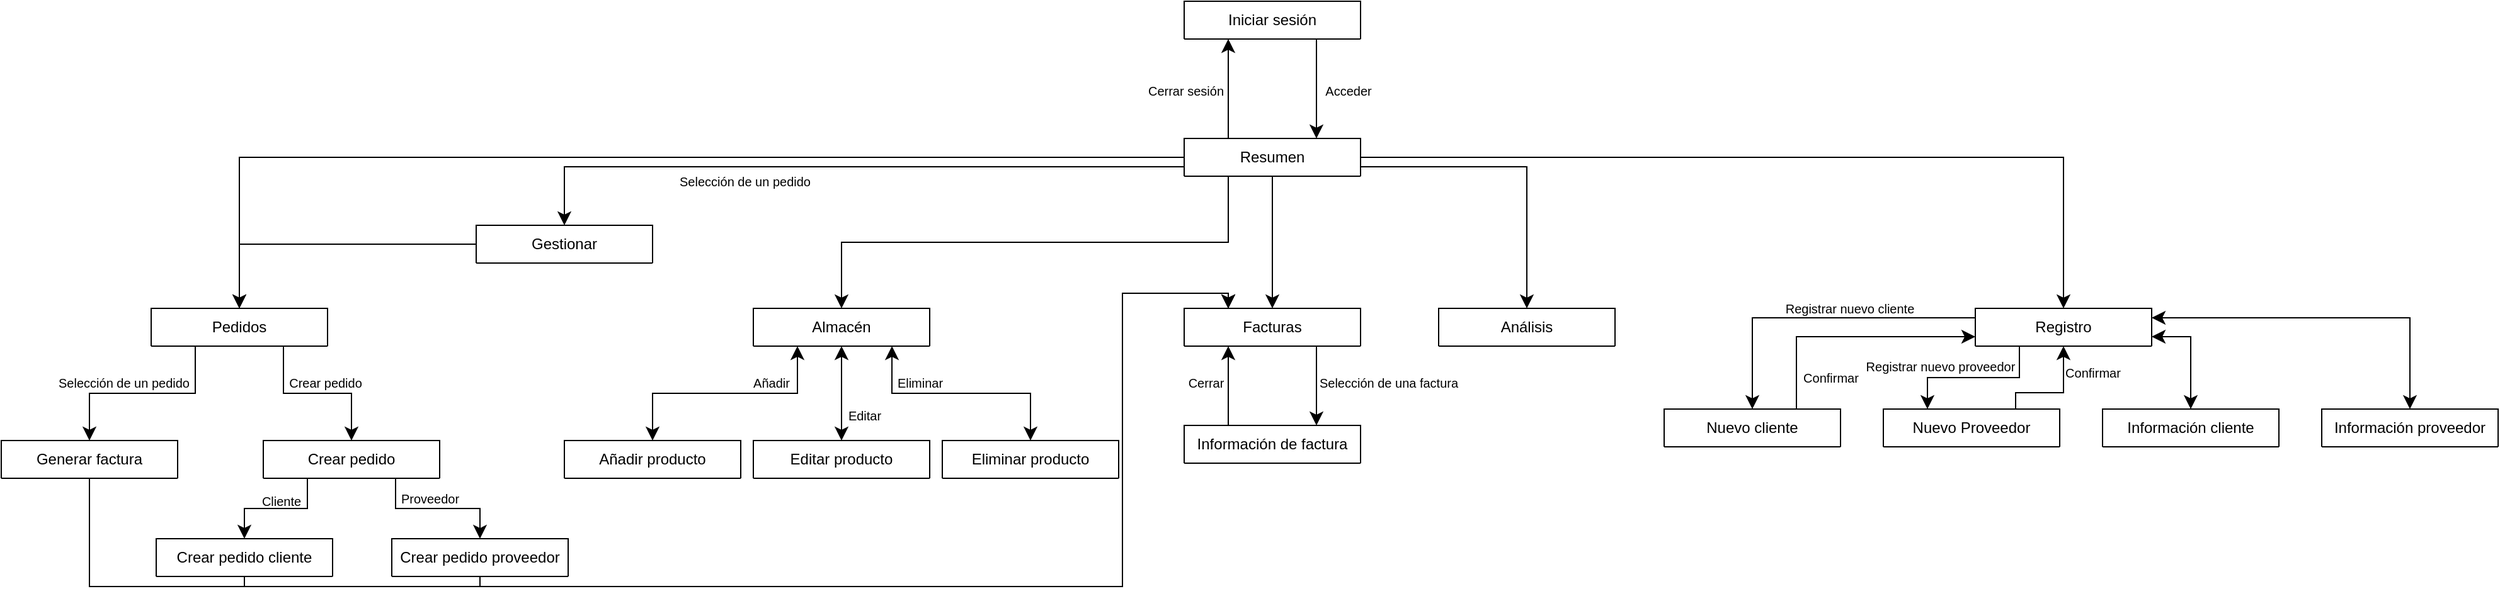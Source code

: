 <mxfile version="24.8.6">
  <diagram id="prtHgNgQTEPvFCAcTncT" name="Page-1">
    <mxGraphModel dx="2049" dy="1174" grid="0" gridSize="10" guides="1" tooltips="1" connect="1" arrows="1" fold="1" page="1" pageScale="1" pageWidth="2339" pageHeight="3300" math="0" shadow="0">
      <root>
        <mxCell id="0" />
        <mxCell id="1" parent="0" />
        <mxCell id="aT-yTocLdtJ3VFotdx8K-63" style="edgeStyle=orthogonalEdgeStyle;rounded=0;orthogonalLoop=1;jettySize=auto;html=1;entryX=0.5;entryY=0;entryDx=0;entryDy=0;fontSize=12;startSize=8;endSize=8;exitX=0;exitY=0.75;exitDx=0;exitDy=0;" parent="1" source="aT-yTocLdtJ3VFotdx8K-3" target="aT-yTocLdtJ3VFotdx8K-61" edge="1">
          <mxGeometry relative="1" as="geometry">
            <mxPoint x="974" y="259" as="sourcePoint" />
          </mxGeometry>
        </mxCell>
        <mxCell id="aT-yTocLdtJ3VFotdx8K-3" value="Resumen" style="swimlane;fontStyle=0;childLayout=stackLayout;horizontal=1;startSize=30;horizontalStack=0;resizeParent=1;resizeParentMax=0;resizeLast=0;collapsible=1;marginBottom=0;whiteSpace=wrap;html=1;" parent="1" vertex="1">
          <mxGeometry x="989" y="225" width="140" height="30" as="geometry" />
        </mxCell>
        <mxCell id="aT-yTocLdtJ3VFotdx8K-7" value="Iniciar sesión" style="swimlane;fontStyle=0;childLayout=stackLayout;horizontal=1;startSize=30;horizontalStack=0;resizeParent=1;resizeParentMax=0;resizeLast=0;collapsible=1;marginBottom=0;whiteSpace=wrap;html=1;" parent="1" vertex="1">
          <mxGeometry x="989" y="116" width="140" height="30" as="geometry" />
        </mxCell>
        <mxCell id="aT-yTocLdtJ3VFotdx8K-9" value="" style="endArrow=classic;html=1;rounded=0;fontSize=12;startSize=8;endSize=8;curved=1;exitX=0.25;exitY=0;exitDx=0;exitDy=0;entryX=0.25;entryY=1;entryDx=0;entryDy=0;" parent="1" source="aT-yTocLdtJ3VFotdx8K-3" target="aT-yTocLdtJ3VFotdx8K-7" edge="1">
          <mxGeometry width="50" height="50" relative="1" as="geometry">
            <mxPoint x="1016" y="220" as="sourcePoint" />
            <mxPoint x="1066" y="170" as="targetPoint" />
          </mxGeometry>
        </mxCell>
        <mxCell id="aT-yTocLdtJ3VFotdx8K-10" value="" style="endArrow=classic;html=1;rounded=0;fontSize=12;startSize=8;endSize=8;curved=1;exitX=0.75;exitY=1;exitDx=0;exitDy=0;entryX=0.75;entryY=0;entryDx=0;entryDy=0;" parent="1" source="aT-yTocLdtJ3VFotdx8K-7" target="aT-yTocLdtJ3VFotdx8K-3" edge="1">
          <mxGeometry width="50" height="50" relative="1" as="geometry">
            <mxPoint x="1048" y="219" as="sourcePoint" />
            <mxPoint x="1098" y="169" as="targetPoint" />
          </mxGeometry>
        </mxCell>
        <mxCell id="aT-yTocLdtJ3VFotdx8K-11" value="Cerrar sesión" style="text;html=1;align=center;verticalAlign=middle;resizable=0;points=[];autosize=1;strokeColor=none;fillColor=none;fontSize=10;" parent="1" vertex="1">
          <mxGeometry x="951" y="174.5" width="78" height="24" as="geometry" />
        </mxCell>
        <mxCell id="aT-yTocLdtJ3VFotdx8K-12" value="Acceder" style="text;html=1;align=center;verticalAlign=middle;resizable=0;points=[];autosize=1;strokeColor=none;fillColor=none;fontSize=10;" parent="1" vertex="1">
          <mxGeometry x="1091" y="174.5" width="55" height="24" as="geometry" />
        </mxCell>
        <mxCell id="aT-yTocLdtJ3VFotdx8K-35" style="edgeStyle=orthogonalEdgeStyle;rounded=0;orthogonalLoop=1;jettySize=auto;html=1;exitX=0.25;exitY=1;exitDx=0;exitDy=0;entryX=0.5;entryY=0;entryDx=0;entryDy=0;fontSize=12;startSize=8;endSize=8;" parent="1" source="aT-yTocLdtJ3VFotdx8K-13" target="aT-yTocLdtJ3VFotdx8K-34" edge="1">
          <mxGeometry relative="1" as="geometry" />
        </mxCell>
        <mxCell id="aT-yTocLdtJ3VFotdx8K-38" style="edgeStyle=orthogonalEdgeStyle;rounded=0;orthogonalLoop=1;jettySize=auto;html=1;exitX=0.75;exitY=1;exitDx=0;exitDy=0;entryX=0.5;entryY=0;entryDx=0;entryDy=0;fontSize=12;startSize=8;endSize=8;" parent="1" source="aT-yTocLdtJ3VFotdx8K-13" target="aT-yTocLdtJ3VFotdx8K-37" edge="1">
          <mxGeometry relative="1" as="geometry" />
        </mxCell>
        <mxCell id="aT-yTocLdtJ3VFotdx8K-13" value="Pedidos" style="swimlane;fontStyle=0;childLayout=stackLayout;horizontal=1;startSize=30;horizontalStack=0;resizeParent=1;resizeParentMax=0;resizeLast=0;collapsible=1;marginBottom=0;whiteSpace=wrap;html=1;" parent="1" vertex="1">
          <mxGeometry x="169" y="360" width="140" height="30" as="geometry" />
        </mxCell>
        <mxCell id="aT-yTocLdtJ3VFotdx8K-14" value="Almacén" style="swimlane;fontStyle=0;childLayout=stackLayout;horizontal=1;startSize=30;horizontalStack=0;resizeParent=1;resizeParentMax=0;resizeLast=0;collapsible=1;marginBottom=0;whiteSpace=wrap;html=1;" parent="1" vertex="1">
          <mxGeometry x="647" y="360" width="140" height="30" as="geometry" />
        </mxCell>
        <mxCell id="aT-yTocLdtJ3VFotdx8K-52" style="edgeStyle=none;curved=1;rounded=0;orthogonalLoop=1;jettySize=auto;html=1;exitX=0.75;exitY=1;exitDx=0;exitDy=0;entryX=0.75;entryY=0;entryDx=0;entryDy=0;fontSize=12;startSize=8;endSize=8;" parent="1" source="aT-yTocLdtJ3VFotdx8K-15" target="aT-yTocLdtJ3VFotdx8K-51" edge="1">
          <mxGeometry relative="1" as="geometry" />
        </mxCell>
        <mxCell id="aT-yTocLdtJ3VFotdx8K-15" value="Facturas" style="swimlane;fontStyle=0;childLayout=stackLayout;horizontal=1;startSize=30;horizontalStack=0;resizeParent=1;resizeParentMax=0;resizeLast=0;collapsible=1;marginBottom=0;whiteSpace=wrap;html=1;" parent="1" vertex="1">
          <mxGeometry x="989" y="360" width="140" height="30" as="geometry" />
        </mxCell>
        <mxCell id="aT-yTocLdtJ3VFotdx8K-16" value="Análisis" style="swimlane;fontStyle=0;childLayout=stackLayout;horizontal=1;startSize=30;horizontalStack=0;resizeParent=1;resizeParentMax=0;resizeLast=0;collapsible=1;marginBottom=0;whiteSpace=wrap;html=1;" parent="1" vertex="1">
          <mxGeometry x="1191" y="360" width="140" height="30" as="geometry" />
        </mxCell>
        <mxCell id="aT-yTocLdtJ3VFotdx8K-69" style="edgeStyle=orthogonalEdgeStyle;rounded=0;orthogonalLoop=1;jettySize=auto;html=1;exitX=0;exitY=0.25;exitDx=0;exitDy=0;entryX=0.5;entryY=0;entryDx=0;entryDy=0;fontSize=12;startSize=8;endSize=8;" parent="1" source="aT-yTocLdtJ3VFotdx8K-17" target="aT-yTocLdtJ3VFotdx8K-67" edge="1">
          <mxGeometry relative="1" as="geometry" />
        </mxCell>
        <mxCell id="aT-yTocLdtJ3VFotdx8K-71" style="edgeStyle=orthogonalEdgeStyle;rounded=0;orthogonalLoop=1;jettySize=auto;html=1;exitX=0.25;exitY=1;exitDx=0;exitDy=0;entryX=0.25;entryY=0;entryDx=0;entryDy=0;fontSize=12;startSize=8;endSize=8;" parent="1" source="aT-yTocLdtJ3VFotdx8K-17" target="aT-yTocLdtJ3VFotdx8K-68" edge="1">
          <mxGeometry relative="1" as="geometry" />
        </mxCell>
        <mxCell id="aT-yTocLdtJ3VFotdx8K-17" value="Registro" style="swimlane;fontStyle=0;childLayout=stackLayout;horizontal=1;startSize=30;horizontalStack=0;resizeParent=1;resizeParentMax=0;resizeLast=0;collapsible=1;marginBottom=0;whiteSpace=wrap;html=1;" parent="1" vertex="1">
          <mxGeometry x="1617" y="360" width="140" height="30" as="geometry" />
        </mxCell>
        <mxCell id="aT-yTocLdtJ3VFotdx8K-18" value="" style="endArrow=classic;html=1;rounded=0;fontSize=12;startSize=8;endSize=8;exitX=0;exitY=0.5;exitDx=0;exitDy=0;entryX=0.5;entryY=0;entryDx=0;entryDy=0;edgeStyle=orthogonalEdgeStyle;" parent="1" source="aT-yTocLdtJ3VFotdx8K-3" target="aT-yTocLdtJ3VFotdx8K-13" edge="1">
          <mxGeometry width="50" height="50" relative="1" as="geometry">
            <mxPoint x="898" y="251" as="sourcePoint" />
            <mxPoint x="898" y="172" as="targetPoint" />
          </mxGeometry>
        </mxCell>
        <mxCell id="aT-yTocLdtJ3VFotdx8K-19" value="" style="endArrow=classic;html=1;rounded=0;fontSize=12;startSize=8;endSize=8;entryX=0.5;entryY=0;entryDx=0;entryDy=0;edgeStyle=orthogonalEdgeStyle;exitX=0.25;exitY=1;exitDx=0;exitDy=0;" parent="1" source="aT-yTocLdtJ3VFotdx8K-3" target="aT-yTocLdtJ3VFotdx8K-14" edge="1">
          <mxGeometry width="50" height="50" relative="1" as="geometry">
            <mxPoint x="972" y="252" as="sourcePoint" />
            <mxPoint x="665" y="370" as="targetPoint" />
          </mxGeometry>
        </mxCell>
        <mxCell id="aT-yTocLdtJ3VFotdx8K-20" value="" style="endArrow=classic;html=1;rounded=0;fontSize=12;startSize=8;endSize=8;curved=1;exitX=0.5;exitY=1;exitDx=0;exitDy=0;entryX=0.5;entryY=0;entryDx=0;entryDy=0;" parent="1" source="aT-yTocLdtJ3VFotdx8K-3" target="aT-yTocLdtJ3VFotdx8K-15" edge="1">
          <mxGeometry width="50" height="50" relative="1" as="geometry">
            <mxPoint x="1099" y="259" as="sourcePoint" />
            <mxPoint x="1099" y="338" as="targetPoint" />
          </mxGeometry>
        </mxCell>
        <mxCell id="aT-yTocLdtJ3VFotdx8K-21" value="" style="endArrow=classic;html=1;rounded=0;fontSize=12;startSize=8;endSize=8;entryX=0.5;entryY=0;entryDx=0;entryDy=0;edgeStyle=orthogonalEdgeStyle;exitX=1;exitY=0.75;exitDx=0;exitDy=0;" parent="1" source="aT-yTocLdtJ3VFotdx8K-3" target="aT-yTocLdtJ3VFotdx8K-16" edge="1">
          <mxGeometry width="50" height="50" relative="1" as="geometry">
            <mxPoint x="1305" y="248" as="sourcePoint" />
            <mxPoint x="1173" y="360" as="targetPoint" />
          </mxGeometry>
        </mxCell>
        <mxCell id="aT-yTocLdtJ3VFotdx8K-22" value="" style="endArrow=classic;html=1;rounded=0;fontSize=12;startSize=8;endSize=8;exitX=1;exitY=0.5;exitDx=0;exitDy=0;entryX=0.5;entryY=0;entryDx=0;entryDy=0;edgeStyle=orthogonalEdgeStyle;" parent="1" source="aT-yTocLdtJ3VFotdx8K-3" target="aT-yTocLdtJ3VFotdx8K-17" edge="1">
          <mxGeometry width="50" height="50" relative="1" as="geometry">
            <mxPoint x="1413" y="267" as="sourcePoint" />
            <mxPoint x="1079" y="387" as="targetPoint" />
          </mxGeometry>
        </mxCell>
        <mxCell id="aT-yTocLdtJ3VFotdx8K-23" value="Editar producto" style="swimlane;fontStyle=0;childLayout=stackLayout;horizontal=1;startSize=30;horizontalStack=0;resizeParent=1;resizeParentMax=0;resizeLast=0;collapsible=1;marginBottom=0;whiteSpace=wrap;html=1;" parent="1" vertex="1">
          <mxGeometry x="647" y="465" width="140" height="30" as="geometry" />
        </mxCell>
        <mxCell id="aT-yTocLdtJ3VFotdx8K-24" value="Añadir producto" style="swimlane;fontStyle=0;childLayout=stackLayout;horizontal=1;startSize=30;horizontalStack=0;resizeParent=1;resizeParentMax=0;resizeLast=0;collapsible=1;marginBottom=0;whiteSpace=wrap;html=1;" parent="1" vertex="1">
          <mxGeometry x="497" y="465" width="140" height="30" as="geometry" />
        </mxCell>
        <mxCell id="aT-yTocLdtJ3VFotdx8K-25" value="Eliminar producto" style="swimlane;fontStyle=0;childLayout=stackLayout;horizontal=1;startSize=30;horizontalStack=0;resizeParent=1;resizeParentMax=0;resizeLast=0;collapsible=1;marginBottom=0;whiteSpace=wrap;html=1;" parent="1" vertex="1">
          <mxGeometry x="797" y="465" width="140" height="30" as="geometry" />
        </mxCell>
        <mxCell id="aT-yTocLdtJ3VFotdx8K-30" value="&lt;font style=&quot;font-size: 10px;&quot;&gt;Añadir&lt;/font&gt;" style="text;html=1;align=center;verticalAlign=middle;resizable=0;points=[];autosize=1;strokeColor=none;fillColor=none;fontSize=16;" parent="1" vertex="1">
          <mxGeometry x="637" y="401" width="47" height="31" as="geometry" />
        </mxCell>
        <mxCell id="aT-yTocLdtJ3VFotdx8K-31" value="&lt;font style=&quot;font-size: 10px;&quot;&gt;Editar&lt;/font&gt;" style="text;html=1;align=center;verticalAlign=middle;resizable=0;points=[];autosize=1;strokeColor=none;fillColor=none;fontSize=16;" parent="1" vertex="1">
          <mxGeometry x="713" y="427" width="44" height="31" as="geometry" />
        </mxCell>
        <mxCell id="aT-yTocLdtJ3VFotdx8K-32" value="&lt;font style=&quot;font-size: 10px;&quot;&gt;Eliminar&lt;/font&gt;" style="text;html=1;align=center;verticalAlign=middle;resizable=0;points=[];autosize=1;strokeColor=none;fillColor=none;fontSize=16;" parent="1" vertex="1">
          <mxGeometry x="752" y="401" width="54" height="31" as="geometry" />
        </mxCell>
        <mxCell id="aT-yTocLdtJ3VFotdx8K-49" style="edgeStyle=orthogonalEdgeStyle;rounded=0;orthogonalLoop=1;jettySize=auto;html=1;exitX=0.5;exitY=1;exitDx=0;exitDy=0;entryX=0.25;entryY=0;entryDx=0;entryDy=0;fontSize=12;startSize=8;endSize=8;" parent="1" source="aT-yTocLdtJ3VFotdx8K-34" target="aT-yTocLdtJ3VFotdx8K-15" edge="1">
          <mxGeometry relative="1" as="geometry">
            <Array as="points">
              <mxPoint x="120" y="581" />
              <mxPoint x="940" y="581" />
              <mxPoint x="940" y="348" />
              <mxPoint x="1024" y="348" />
            </Array>
          </mxGeometry>
        </mxCell>
        <mxCell id="aT-yTocLdtJ3VFotdx8K-34" value="Generar factura" style="swimlane;fontStyle=0;childLayout=stackLayout;horizontal=1;startSize=30;horizontalStack=0;resizeParent=1;resizeParentMax=0;resizeLast=0;collapsible=1;marginBottom=0;whiteSpace=wrap;html=1;" parent="1" vertex="1">
          <mxGeometry x="50" y="465" width="140" height="30" as="geometry" />
        </mxCell>
        <mxCell id="aT-yTocLdtJ3VFotdx8K-36" value="&lt;font style=&quot;font-size: 10px;&quot;&gt;Selección de un pedido&lt;/font&gt;" style="text;html=1;align=center;verticalAlign=middle;resizable=0;points=[];autosize=1;strokeColor=none;fillColor=none;fontSize=16;" parent="1" vertex="1">
          <mxGeometry x="86" y="401" width="122" height="31" as="geometry" />
        </mxCell>
        <mxCell id="aT-yTocLdtJ3VFotdx8K-43" style="edgeStyle=orthogonalEdgeStyle;rounded=0;orthogonalLoop=1;jettySize=auto;html=1;exitX=0.25;exitY=1;exitDx=0;exitDy=0;entryX=0.5;entryY=0;entryDx=0;entryDy=0;fontSize=12;startSize=8;endSize=8;" parent="1" source="aT-yTocLdtJ3VFotdx8K-37" target="aT-yTocLdtJ3VFotdx8K-40" edge="1">
          <mxGeometry relative="1" as="geometry" />
        </mxCell>
        <mxCell id="aT-yTocLdtJ3VFotdx8K-44" style="edgeStyle=orthogonalEdgeStyle;rounded=0;orthogonalLoop=1;jettySize=auto;html=1;exitX=0.75;exitY=1;exitDx=0;exitDy=0;entryX=0.5;entryY=0;entryDx=0;entryDy=0;fontSize=12;startSize=8;endSize=8;" parent="1" source="aT-yTocLdtJ3VFotdx8K-37" target="aT-yTocLdtJ3VFotdx8K-41" edge="1">
          <mxGeometry relative="1" as="geometry" />
        </mxCell>
        <mxCell id="aT-yTocLdtJ3VFotdx8K-37" value="Crear pedido" style="swimlane;fontStyle=0;childLayout=stackLayout;horizontal=1;startSize=30;horizontalStack=0;resizeParent=1;resizeParentMax=0;resizeLast=0;collapsible=1;marginBottom=0;whiteSpace=wrap;html=1;" parent="1" vertex="1">
          <mxGeometry x="258" y="465" width="140" height="30" as="geometry" />
        </mxCell>
        <mxCell id="aT-yTocLdtJ3VFotdx8K-39" value="&lt;font style=&quot;font-size: 10px;&quot;&gt;Crear pedido&lt;/font&gt;" style="text;html=1;align=center;verticalAlign=middle;resizable=0;points=[];autosize=1;strokeColor=none;fillColor=none;fontSize=16;" parent="1" vertex="1">
          <mxGeometry x="269" y="401" width="76" height="31" as="geometry" />
        </mxCell>
        <mxCell id="aT-yTocLdtJ3VFotdx8K-59" style="edgeStyle=orthogonalEdgeStyle;rounded=0;orthogonalLoop=1;jettySize=auto;html=1;exitX=0.5;exitY=1;exitDx=0;exitDy=0;fontSize=12;startSize=8;endSize=8;entryX=0.25;entryY=0;entryDx=0;entryDy=0;" parent="1" source="aT-yTocLdtJ3VFotdx8K-40" target="aT-yTocLdtJ3VFotdx8K-15" edge="1">
          <mxGeometry relative="1" as="geometry">
            <mxPoint x="550.4" y="506.6" as="targetPoint" />
            <Array as="points">
              <mxPoint x="243" y="581" />
              <mxPoint x="940" y="581" />
              <mxPoint x="940" y="348" />
              <mxPoint x="1024" y="348" />
            </Array>
          </mxGeometry>
        </mxCell>
        <mxCell id="aT-yTocLdtJ3VFotdx8K-40" value="Crear pedido cliente" style="swimlane;fontStyle=0;childLayout=stackLayout;horizontal=1;startSize=30;horizontalStack=0;resizeParent=1;resizeParentMax=0;resizeLast=0;collapsible=1;marginBottom=0;whiteSpace=wrap;html=1;" parent="1" vertex="1">
          <mxGeometry x="173" y="543" width="140" height="30" as="geometry">
            <mxRectangle x="173" y="543" width="142" height="30" as="alternateBounds" />
          </mxGeometry>
        </mxCell>
        <mxCell id="aT-yTocLdtJ3VFotdx8K-60" style="edgeStyle=orthogonalEdgeStyle;rounded=0;orthogonalLoop=1;jettySize=auto;html=1;exitX=0.5;exitY=1;exitDx=0;exitDy=0;entryX=0.25;entryY=0;entryDx=0;entryDy=0;fontSize=12;startSize=8;endSize=8;" parent="1" source="aT-yTocLdtJ3VFotdx8K-41" target="aT-yTocLdtJ3VFotdx8K-15" edge="1">
          <mxGeometry relative="1" as="geometry">
            <Array as="points">
              <mxPoint x="430" y="581" />
              <mxPoint x="940" y="581" />
              <mxPoint x="940" y="348" />
              <mxPoint x="1024" y="348" />
            </Array>
          </mxGeometry>
        </mxCell>
        <mxCell id="aT-yTocLdtJ3VFotdx8K-41" value="Crear pedido proveedor" style="swimlane;fontStyle=0;childLayout=stackLayout;horizontal=1;startSize=30;horizontalStack=0;resizeParent=1;resizeParentMax=0;resizeLast=0;collapsible=1;marginBottom=0;whiteSpace=wrap;html=1;" parent="1" vertex="1">
          <mxGeometry x="360" y="543" width="140" height="30" as="geometry" />
        </mxCell>
        <mxCell id="aT-yTocLdtJ3VFotdx8K-47" value="&lt;font style=&quot;font-size: 10px;&quot;&gt;Cliente&lt;/font&gt;" style="text;html=1;align=center;verticalAlign=middle;resizable=0;points=[];autosize=1;strokeColor=none;fillColor=none;fontSize=16;" parent="1" vertex="1">
          <mxGeometry x="247" y="495" width="49" height="31" as="geometry" />
        </mxCell>
        <mxCell id="aT-yTocLdtJ3VFotdx8K-48" value="&lt;font style=&quot;font-size: 10px;&quot;&gt;Proveedor&lt;/font&gt;" style="text;html=1;align=center;verticalAlign=middle;resizable=0;points=[];autosize=1;strokeColor=none;fillColor=none;fontSize=16;" parent="1" vertex="1">
          <mxGeometry x="358" y="493" width="64" height="31" as="geometry" />
        </mxCell>
        <mxCell id="aT-yTocLdtJ3VFotdx8K-54" style="edgeStyle=none;curved=1;rounded=0;orthogonalLoop=1;jettySize=auto;html=1;exitX=0.25;exitY=0;exitDx=0;exitDy=0;entryX=0.25;entryY=1;entryDx=0;entryDy=0;fontSize=12;startSize=8;endSize=8;" parent="1" source="aT-yTocLdtJ3VFotdx8K-51" target="aT-yTocLdtJ3VFotdx8K-15" edge="1">
          <mxGeometry relative="1" as="geometry" />
        </mxCell>
        <mxCell id="aT-yTocLdtJ3VFotdx8K-51" value="Información de factura" style="swimlane;fontStyle=0;childLayout=stackLayout;horizontal=1;startSize=30;horizontalStack=0;resizeParent=1;resizeParentMax=0;resizeLast=0;collapsible=1;marginBottom=0;whiteSpace=wrap;html=1;" parent="1" vertex="1">
          <mxGeometry x="989" y="453" width="140" height="30" as="geometry" />
        </mxCell>
        <mxCell id="aT-yTocLdtJ3VFotdx8K-53" value="&lt;font style=&quot;font-size: 10px;&quot;&gt;Selección de una factura&lt;/font&gt;" style="text;html=1;align=center;verticalAlign=middle;resizable=0;points=[];autosize=1;strokeColor=none;fillColor=none;fontSize=16;" parent="1" vertex="1">
          <mxGeometry x="1087" y="401" width="128" height="31" as="geometry" />
        </mxCell>
        <mxCell id="aT-yTocLdtJ3VFotdx8K-55" value="&lt;font style=&quot;font-size: 10px;&quot;&gt;Cerrar&lt;/font&gt;" style="text;html=1;align=center;verticalAlign=middle;resizable=0;points=[];autosize=1;strokeColor=none;fillColor=none;fontSize=16;" parent="1" vertex="1">
          <mxGeometry x="983" y="401" width="46" height="31" as="geometry" />
        </mxCell>
        <mxCell id="aT-yTocLdtJ3VFotdx8K-56" value="" style="endArrow=classic;startArrow=classic;html=1;rounded=0;fontSize=12;startSize=8;endSize=8;entryX=0.25;entryY=1;entryDx=0;entryDy=0;exitX=0.5;exitY=0;exitDx=0;exitDy=0;edgeStyle=orthogonalEdgeStyle;" parent="1" source="aT-yTocLdtJ3VFotdx8K-24" target="aT-yTocLdtJ3VFotdx8K-14" edge="1">
          <mxGeometry width="50" height="50" relative="1" as="geometry">
            <mxPoint x="777" y="531" as="sourcePoint" />
            <mxPoint x="827" y="481" as="targetPoint" />
          </mxGeometry>
        </mxCell>
        <mxCell id="aT-yTocLdtJ3VFotdx8K-57" value="" style="endArrow=classic;startArrow=classic;html=1;rounded=0;fontSize=12;startSize=8;endSize=8;entryX=0.5;entryY=1;entryDx=0;entryDy=0;exitX=0.5;exitY=0;exitDx=0;exitDy=0;edgeStyle=orthogonalEdgeStyle;" parent="1" source="aT-yTocLdtJ3VFotdx8K-23" target="aT-yTocLdtJ3VFotdx8K-14" edge="1">
          <mxGeometry width="50" height="50" relative="1" as="geometry">
            <mxPoint x="577" y="475" as="sourcePoint" />
            <mxPoint x="692" y="400" as="targetPoint" />
          </mxGeometry>
        </mxCell>
        <mxCell id="aT-yTocLdtJ3VFotdx8K-58" value="" style="endArrow=classic;startArrow=classic;html=1;rounded=0;fontSize=12;startSize=8;endSize=8;entryX=0.786;entryY=1;entryDx=0;entryDy=0;exitX=0.5;exitY=0;exitDx=0;exitDy=0;edgeStyle=orthogonalEdgeStyle;entryPerimeter=0;" parent="1" source="aT-yTocLdtJ3VFotdx8K-25" target="aT-yTocLdtJ3VFotdx8K-14" edge="1">
          <mxGeometry width="50" height="50" relative="1" as="geometry">
            <mxPoint x="727" y="475" as="sourcePoint" />
            <mxPoint x="727" y="400" as="targetPoint" />
          </mxGeometry>
        </mxCell>
        <mxCell id="aT-yTocLdtJ3VFotdx8K-65" style="edgeStyle=orthogonalEdgeStyle;rounded=0;orthogonalLoop=1;jettySize=auto;html=1;exitX=0;exitY=0.5;exitDx=0;exitDy=0;entryX=0.5;entryY=0;entryDx=0;entryDy=0;fontSize=12;startSize=8;endSize=8;" parent="1" source="aT-yTocLdtJ3VFotdx8K-61" target="aT-yTocLdtJ3VFotdx8K-13" edge="1">
          <mxGeometry relative="1" as="geometry" />
        </mxCell>
        <mxCell id="aT-yTocLdtJ3VFotdx8K-61" value="Gestionar" style="swimlane;fontStyle=0;childLayout=stackLayout;horizontal=1;startSize=30;horizontalStack=0;resizeParent=1;resizeParentMax=0;resizeLast=0;collapsible=1;marginBottom=0;whiteSpace=wrap;html=1;" parent="1" vertex="1">
          <mxGeometry x="427" y="294" width="140" height="30" as="geometry" />
        </mxCell>
        <mxCell id="aT-yTocLdtJ3VFotdx8K-64" value="&lt;font style=&quot;font-size: 10px;&quot;&gt;Selección de un pedido&lt;/font&gt;" style="text;html=1;align=center;verticalAlign=middle;resizable=0;points=[];autosize=1;strokeColor=none;fillColor=none;fontSize=16;" parent="1" vertex="1">
          <mxGeometry x="579" y="241" width="122" height="31" as="geometry" />
        </mxCell>
        <mxCell id="aT-yTocLdtJ3VFotdx8K-83" style="edgeStyle=orthogonalEdgeStyle;rounded=0;orthogonalLoop=1;jettySize=auto;html=1;exitX=0.75;exitY=0;exitDx=0;exitDy=0;entryX=0;entryY=0.75;entryDx=0;entryDy=0;fontSize=12;startSize=8;endSize=8;" parent="1" source="aT-yTocLdtJ3VFotdx8K-67" target="aT-yTocLdtJ3VFotdx8K-17" edge="1">
          <mxGeometry relative="1" as="geometry" />
        </mxCell>
        <mxCell id="aT-yTocLdtJ3VFotdx8K-67" value="Nuevo cliente" style="swimlane;fontStyle=0;childLayout=stackLayout;horizontal=1;startSize=30;horizontalStack=0;resizeParent=1;resizeParentMax=0;resizeLast=0;collapsible=1;marginBottom=0;whiteSpace=wrap;html=1;" parent="1" vertex="1">
          <mxGeometry x="1370" y="440" width="140" height="30" as="geometry" />
        </mxCell>
        <mxCell id="aT-yTocLdtJ3VFotdx8K-82" style="edgeStyle=orthogonalEdgeStyle;rounded=0;orthogonalLoop=1;jettySize=auto;html=1;exitX=0.75;exitY=0;exitDx=0;exitDy=0;entryX=0.5;entryY=1;entryDx=0;entryDy=0;fontSize=12;startSize=8;endSize=8;" parent="1" source="aT-yTocLdtJ3VFotdx8K-68" target="aT-yTocLdtJ3VFotdx8K-17" edge="1">
          <mxGeometry relative="1" as="geometry">
            <Array as="points">
              <mxPoint x="1649" y="427" />
              <mxPoint x="1687" y="427" />
            </Array>
          </mxGeometry>
        </mxCell>
        <mxCell id="aT-yTocLdtJ3VFotdx8K-68" value="Nuevo Proveedor" style="swimlane;fontStyle=0;childLayout=stackLayout;horizontal=1;startSize=30;horizontalStack=0;resizeParent=1;resizeParentMax=0;resizeLast=0;collapsible=1;marginBottom=0;whiteSpace=wrap;html=1;" parent="1" vertex="1">
          <mxGeometry x="1544" y="440" width="140" height="30" as="geometry" />
        </mxCell>
        <mxCell id="aT-yTocLdtJ3VFotdx8K-72" value="Información cliente" style="swimlane;fontStyle=0;childLayout=stackLayout;horizontal=1;startSize=30;horizontalStack=0;resizeParent=1;resizeParentMax=0;resizeLast=0;collapsible=1;marginBottom=0;whiteSpace=wrap;html=1;" parent="1" vertex="1">
          <mxGeometry x="1718" y="440" width="140" height="30" as="geometry" />
        </mxCell>
        <mxCell id="aT-yTocLdtJ3VFotdx8K-73" value="Información proveedor" style="swimlane;fontStyle=0;childLayout=stackLayout;horizontal=1;startSize=30;horizontalStack=0;resizeParent=1;resizeParentMax=0;resizeLast=0;collapsible=1;marginBottom=0;whiteSpace=wrap;html=1;" parent="1" vertex="1">
          <mxGeometry x="1892" y="440" width="140" height="30" as="geometry" />
        </mxCell>
        <mxCell id="aT-yTocLdtJ3VFotdx8K-80" value="" style="endArrow=classic;startArrow=classic;html=1;rounded=0;fontSize=12;startSize=8;endSize=8;exitX=1;exitY=0.25;exitDx=0;exitDy=0;entryX=0.5;entryY=0;entryDx=0;entryDy=0;edgeStyle=orthogonalEdgeStyle;" parent="1" source="aT-yTocLdtJ3VFotdx8K-17" target="aT-yTocLdtJ3VFotdx8K-73" edge="1">
          <mxGeometry width="50" height="50" relative="1" as="geometry">
            <mxPoint x="1783" y="376" as="sourcePoint" />
            <mxPoint x="1833" y="326" as="targetPoint" />
          </mxGeometry>
        </mxCell>
        <mxCell id="aT-yTocLdtJ3VFotdx8K-81" value="" style="endArrow=classic;startArrow=classic;html=1;rounded=0;fontSize=12;startSize=8;endSize=8;exitX=1;exitY=0.75;exitDx=0;exitDy=0;entryX=0.5;entryY=0;entryDx=0;entryDy=0;edgeStyle=orthogonalEdgeStyle;" parent="1" source="aT-yTocLdtJ3VFotdx8K-17" target="aT-yTocLdtJ3VFotdx8K-72" edge="1">
          <mxGeometry width="50" height="50" relative="1" as="geometry">
            <mxPoint x="1772" y="393" as="sourcePoint" />
            <mxPoint x="1977" y="458" as="targetPoint" />
          </mxGeometry>
        </mxCell>
        <mxCell id="aT-yTocLdtJ3VFotdx8K-84" value="Registrar nuevo cliente" style="text;html=1;align=center;verticalAlign=middle;resizable=0;points=[];autosize=1;strokeColor=none;fillColor=none;fontSize=10;" parent="1" vertex="1">
          <mxGeometry x="1457" y="348" width="120" height="24" as="geometry" />
        </mxCell>
        <mxCell id="aT-yTocLdtJ3VFotdx8K-85" value="Confirmar" style="text;html=1;align=center;verticalAlign=middle;resizable=0;points=[];autosize=1;strokeColor=none;fillColor=none;fontSize=10;" parent="1" vertex="1">
          <mxGeometry x="1471" y="403" width="62" height="24" as="geometry" />
        </mxCell>
        <mxCell id="aT-yTocLdtJ3VFotdx8K-86" value="Registrar nuevo proveedor" style="text;html=1;align=center;verticalAlign=middle;resizable=0;points=[];autosize=1;strokeColor=none;fillColor=none;fontSize=10;" parent="1" vertex="1">
          <mxGeometry x="1521" y="394" width="136" height="24" as="geometry" />
        </mxCell>
        <mxCell id="aT-yTocLdtJ3VFotdx8K-87" value="Confirmar" style="text;html=1;align=center;verticalAlign=middle;resizable=0;points=[];autosize=1;strokeColor=none;fillColor=none;fontSize=10;" parent="1" vertex="1">
          <mxGeometry x="1679" y="399" width="62" height="24" as="geometry" />
        </mxCell>
      </root>
    </mxGraphModel>
  </diagram>
</mxfile>
